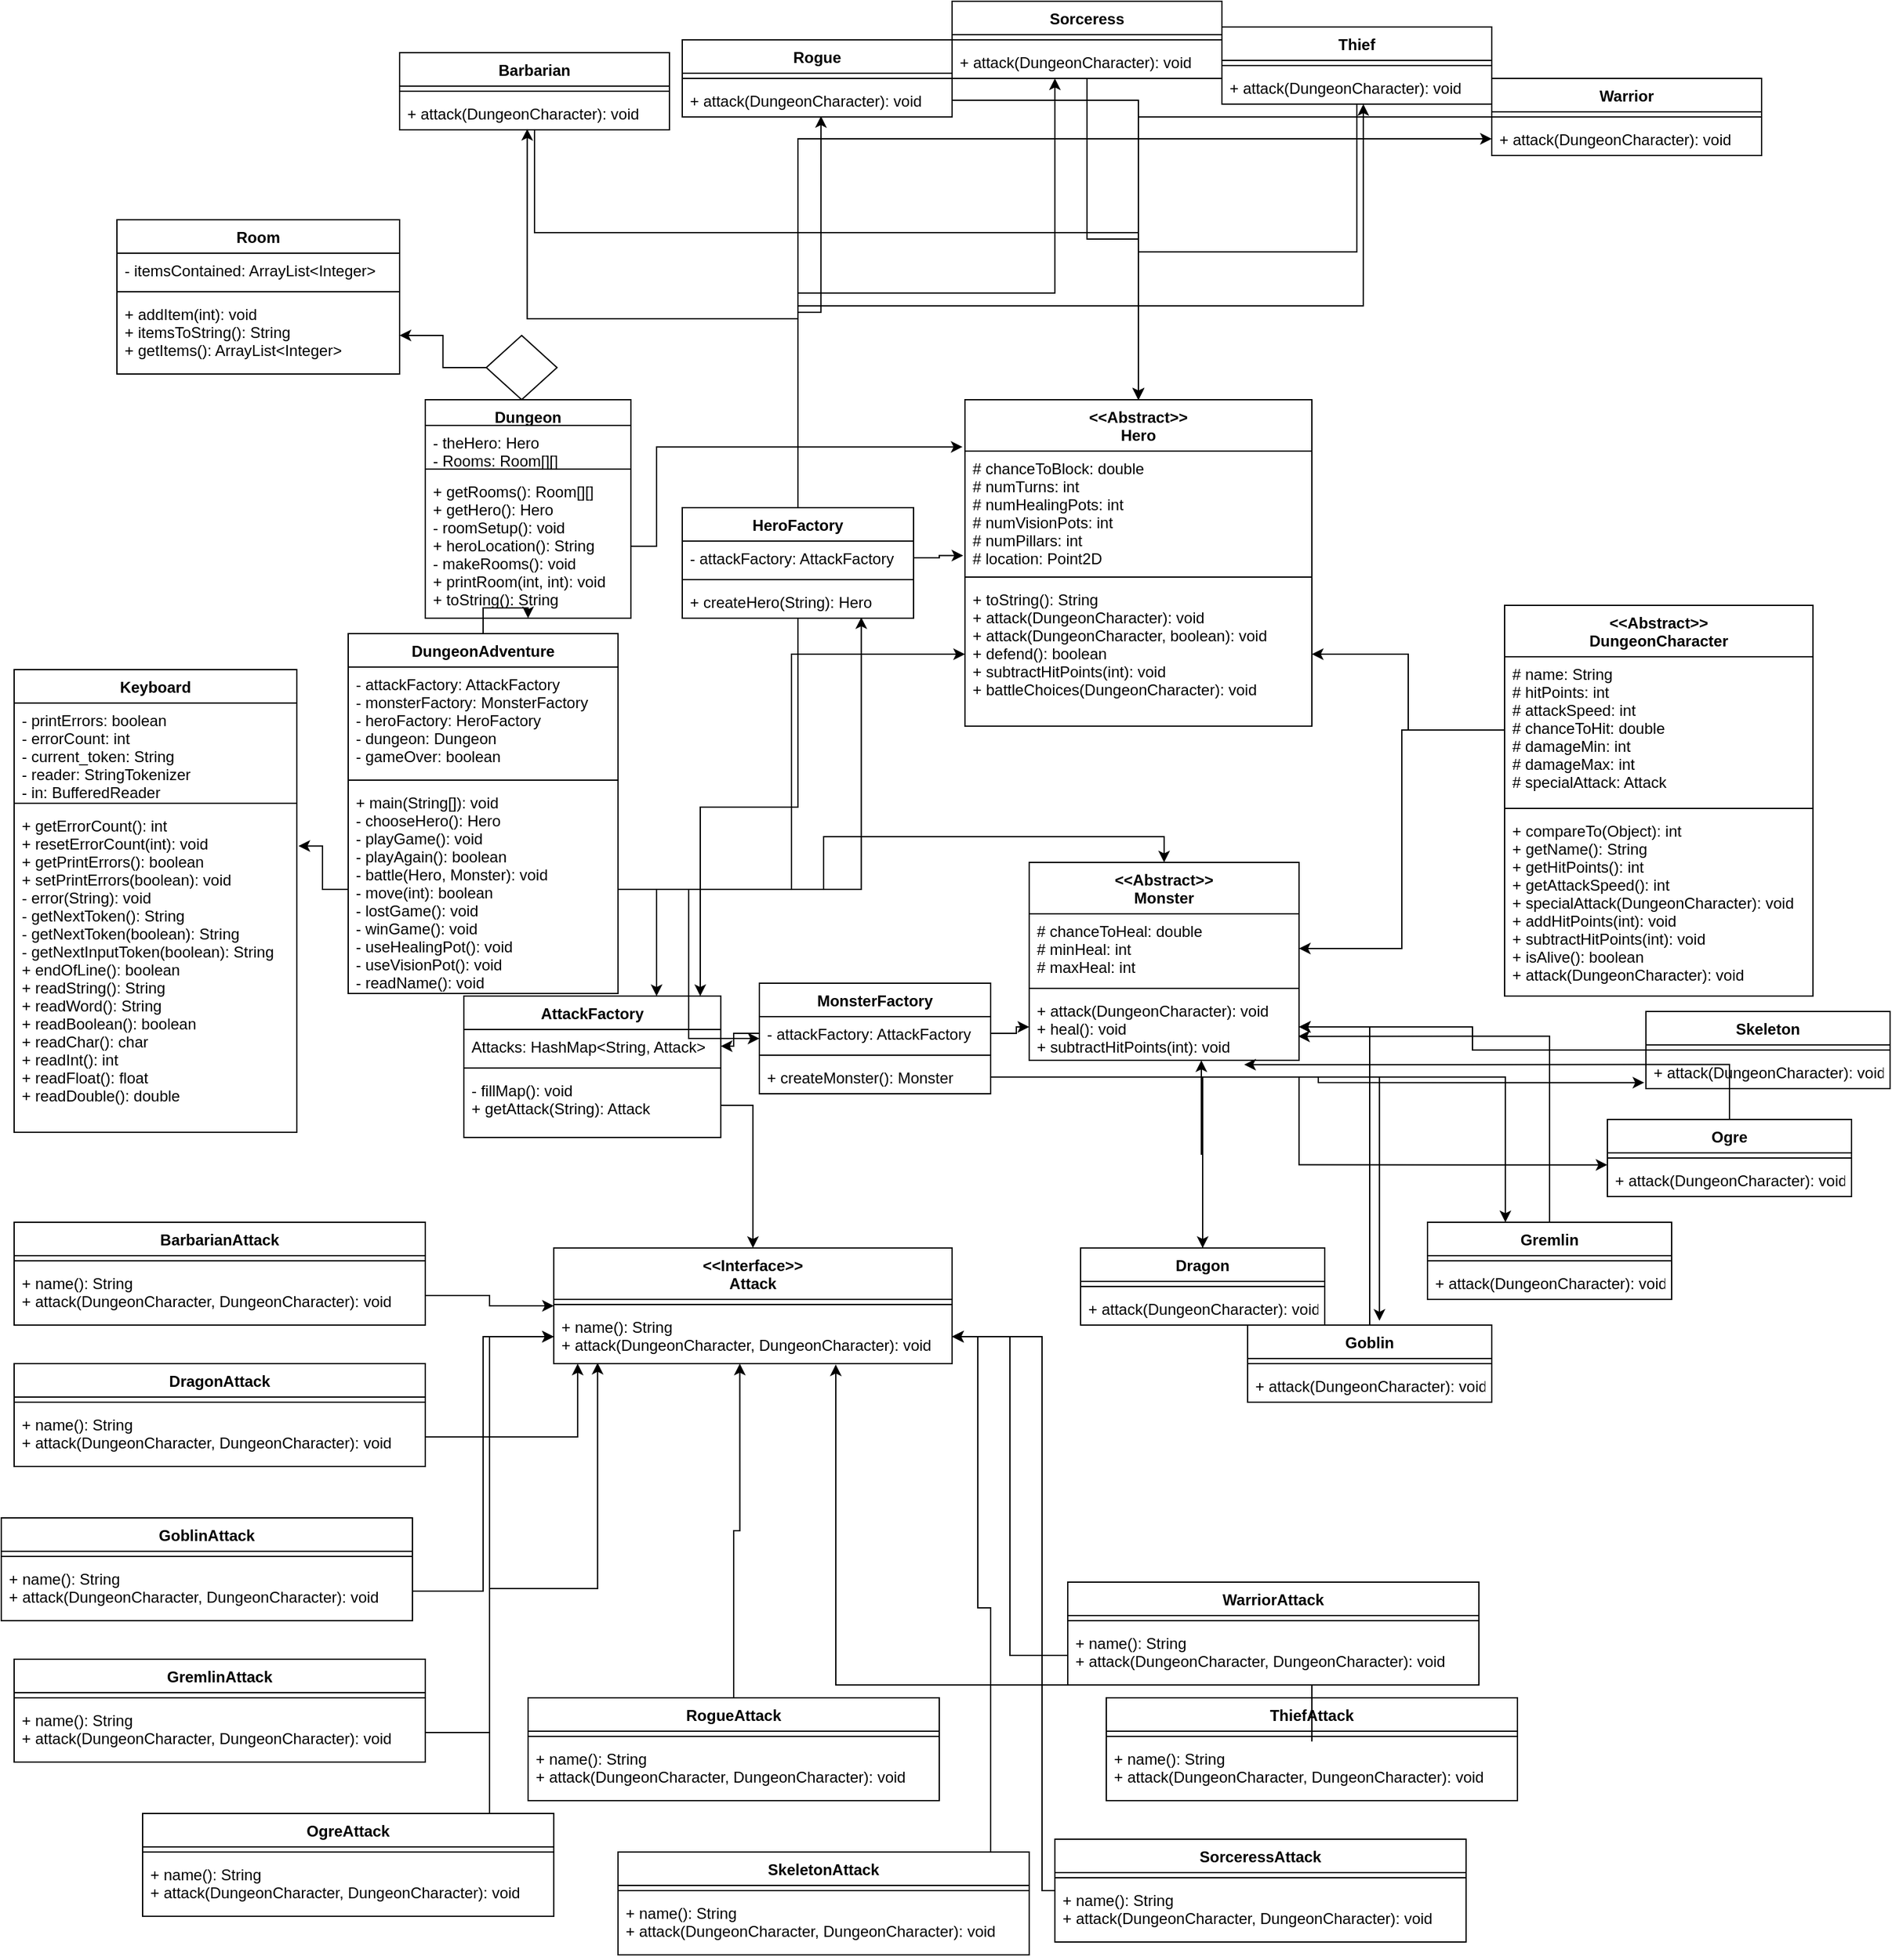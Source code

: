 <mxfile version="13.1.14" type="device"><diagram id="2aHTmnYpeJgd2mda5G7w" name="Page-1"><mxGraphModel dx="2064" dy="1075" grid="1" gridSize="10" guides="1" tooltips="1" connect="1" arrows="1" fold="1" page="1" pageScale="1" pageWidth="850" pageHeight="1100" math="0" shadow="0"><root><mxCell id="0"/><mxCell id="1" parent="0"/><mxCell id="und9kq8grxfo8y_PmfJb-1" style="edgeStyle=orthogonalEdgeStyle;rounded=0;orthogonalLoop=1;jettySize=auto;html=1;entryX=0.5;entryY=1;entryDx=0;entryDy=0;" edge="1" parent="1" source="und9kq8grxfo8y_PmfJb-147" target="und9kq8grxfo8y_PmfJb-95"><mxGeometry relative="1" as="geometry"/></mxCell><mxCell id="und9kq8grxfo8y_PmfJb-2" value="&lt;&lt;Abstract&gt;&gt;&#10;Hero" style="swimlane;fontStyle=1;align=center;verticalAlign=top;childLayout=stackLayout;horizontal=1;startSize=40;horizontalStack=0;resizeParent=1;resizeParentMax=0;resizeLast=0;collapsible=1;marginBottom=0;" vertex="1" parent="1"><mxGeometry x="1260" y="790" width="270" height="254" as="geometry"/></mxCell><mxCell id="und9kq8grxfo8y_PmfJb-3" value="# chanceToBlock: double&#10;# numTurns: int&#10;# numHealingPots: int&#10;# numVisionPots: int&#10;# numPillars: int&#10;# location: Point2D" style="text;strokeColor=none;fillColor=none;align=left;verticalAlign=top;spacingLeft=4;spacingRight=4;overflow=hidden;rotatable=0;points=[[0,0.5],[1,0.5]];portConstraint=eastwest;" vertex="1" parent="und9kq8grxfo8y_PmfJb-2"><mxGeometry y="40" width="270" height="94" as="geometry"/></mxCell><mxCell id="und9kq8grxfo8y_PmfJb-4" value="" style="line;strokeWidth=1;fillColor=none;align=left;verticalAlign=middle;spacingTop=-1;spacingLeft=3;spacingRight=3;rotatable=0;labelPosition=right;points=[];portConstraint=eastwest;" vertex="1" parent="und9kq8grxfo8y_PmfJb-2"><mxGeometry y="134" width="270" height="8" as="geometry"/></mxCell><mxCell id="und9kq8grxfo8y_PmfJb-5" value="+ toString(): String&#10;+ attack(DungeonCharacter): void&#10;+ attack(DungeonCharacter, boolean): void&#10;+ defend(): boolean&#10;+ subtractHitPoints(int): void&#10;+ battleChoices(DungeonCharacter): void&#10;&#10;" style="text;strokeColor=none;fillColor=none;align=left;verticalAlign=top;spacingLeft=4;spacingRight=4;overflow=hidden;rotatable=0;points=[[0,0.5],[1,0.5]];portConstraint=eastwest;" vertex="1" parent="und9kq8grxfo8y_PmfJb-2"><mxGeometry y="142" width="270" height="112" as="geometry"/></mxCell><mxCell id="und9kq8grxfo8y_PmfJb-6" value="&lt;&lt;Abstract&gt;&gt;&#10;DungeonCharacter" style="swimlane;fontStyle=1;align=center;verticalAlign=top;childLayout=stackLayout;horizontal=1;startSize=40;horizontalStack=0;resizeParent=1;resizeParentMax=0;resizeLast=0;collapsible=1;marginBottom=0;" vertex="1" parent="1"><mxGeometry x="1680" y="950" width="240" height="304" as="geometry"/></mxCell><mxCell id="und9kq8grxfo8y_PmfJb-7" value="# name: String&#10;# hitPoints: int&#10;# attackSpeed: int&#10;# chanceToHit: double&#10;# damageMin: int&#10;# damageMax: int&#10;# specialAttack: Attack" style="text;strokeColor=none;fillColor=none;align=left;verticalAlign=top;spacingLeft=4;spacingRight=4;overflow=hidden;rotatable=0;points=[[0,0.5],[1,0.5]];portConstraint=eastwest;" vertex="1" parent="und9kq8grxfo8y_PmfJb-6"><mxGeometry y="40" width="240" height="114" as="geometry"/></mxCell><mxCell id="und9kq8grxfo8y_PmfJb-8" value="" style="line;strokeWidth=1;fillColor=none;align=left;verticalAlign=middle;spacingTop=-1;spacingLeft=3;spacingRight=3;rotatable=0;labelPosition=right;points=[];portConstraint=eastwest;" vertex="1" parent="und9kq8grxfo8y_PmfJb-6"><mxGeometry y="154" width="240" height="8" as="geometry"/></mxCell><mxCell id="und9kq8grxfo8y_PmfJb-9" value="+ compareTo(Object): int&#10;+ getName(): String&#10;+ getHitPoints(): int&#10;+ getAttackSpeed(): int&#10;+ specialAttack(DungeonCharacter): void&#10;+ addHitPoints(int): void&#10;+ subtractHitPoints(int): void&#10;+ isAlive(): boolean&#10;+ attack(DungeonCharacter): void" style="text;strokeColor=none;fillColor=none;align=left;verticalAlign=top;spacingLeft=4;spacingRight=4;overflow=hidden;rotatable=0;points=[[0,0.5],[1,0.5]];portConstraint=eastwest;" vertex="1" parent="und9kq8grxfo8y_PmfJb-6"><mxGeometry y="162" width="240" height="142" as="geometry"/></mxCell><mxCell id="und9kq8grxfo8y_PmfJb-10" value="Keyboard" style="swimlane;fontStyle=1;align=center;verticalAlign=top;childLayout=stackLayout;horizontal=1;startSize=26;horizontalStack=0;resizeParent=1;resizeParentMax=0;resizeLast=0;collapsible=1;marginBottom=0;" vertex="1" parent="1"><mxGeometry x="520" y="1000" width="220" height="360" as="geometry"/></mxCell><mxCell id="und9kq8grxfo8y_PmfJb-11" value="- printErrors: boolean&#10;- errorCount: int&#10;- current_token: String&#10;- reader: StringTokenizer&#10;- in: BufferedReader" style="text;strokeColor=none;fillColor=none;align=left;verticalAlign=top;spacingLeft=4;spacingRight=4;overflow=hidden;rotatable=0;points=[[0,0.5],[1,0.5]];portConstraint=eastwest;" vertex="1" parent="und9kq8grxfo8y_PmfJb-10"><mxGeometry y="26" width="220" height="74" as="geometry"/></mxCell><mxCell id="und9kq8grxfo8y_PmfJb-12" value="" style="line;strokeWidth=1;fillColor=none;align=left;verticalAlign=middle;spacingTop=-1;spacingLeft=3;spacingRight=3;rotatable=0;labelPosition=right;points=[];portConstraint=eastwest;" vertex="1" parent="und9kq8grxfo8y_PmfJb-10"><mxGeometry y="100" width="220" height="8" as="geometry"/></mxCell><mxCell id="und9kq8grxfo8y_PmfJb-13" value="+ getErrorCount(): int&#10;+ resetErrorCount(int): void&#10;+ getPrintErrors(): boolean&#10;+ setPrintErrors(boolean): void&#10;- error(String): void&#10;- getNextToken(): String&#10;- getNextToken(boolean): String&#10;- getNextInputToken(boolean): String&#10;+ endOfLine(): boolean&#10;+ readString(): String&#10;+ readWord(): String&#10;+ readBoolean(): boolean&#10;+ readChar(): char&#10;+ readInt(): int&#10;+ readFloat(): float&#10;+ readDouble(): double" style="text;strokeColor=none;fillColor=none;align=left;verticalAlign=top;spacingLeft=4;spacingRight=4;overflow=hidden;rotatable=0;points=[[0,0.5],[1,0.5]];portConstraint=eastwest;" vertex="1" parent="und9kq8grxfo8y_PmfJb-10"><mxGeometry y="108" width="220" height="252" as="geometry"/></mxCell><mxCell id="und9kq8grxfo8y_PmfJb-14" style="edgeStyle=orthogonalEdgeStyle;rounded=0;orthogonalLoop=1;jettySize=auto;html=1;entryX=1.006;entryY=0.116;entryDx=0;entryDy=0;entryPerimeter=0;" edge="1" parent="1" source="und9kq8grxfo8y_PmfJb-150" target="und9kq8grxfo8y_PmfJb-13"><mxGeometry relative="1" as="geometry"/></mxCell><mxCell id="und9kq8grxfo8y_PmfJb-15" value="AttackFactory" style="swimlane;fontStyle=1;align=center;verticalAlign=top;childLayout=stackLayout;horizontal=1;startSize=26;horizontalStack=0;resizeParent=1;resizeParentMax=0;resizeLast=0;collapsible=1;marginBottom=0;" vertex="1" parent="1"><mxGeometry x="870" y="1254" width="200" height="110" as="geometry"/></mxCell><mxCell id="und9kq8grxfo8y_PmfJb-16" value="Attacks: HashMap&lt;String, Attack&gt;" style="text;strokeColor=none;fillColor=none;align=left;verticalAlign=top;spacingLeft=4;spacingRight=4;overflow=hidden;rotatable=0;points=[[0,0.5],[1,0.5]];portConstraint=eastwest;" vertex="1" parent="und9kq8grxfo8y_PmfJb-15"><mxGeometry y="26" width="200" height="26" as="geometry"/></mxCell><mxCell id="und9kq8grxfo8y_PmfJb-17" value="" style="line;strokeWidth=1;fillColor=none;align=left;verticalAlign=middle;spacingTop=-1;spacingLeft=3;spacingRight=3;rotatable=0;labelPosition=right;points=[];portConstraint=eastwest;" vertex="1" parent="und9kq8grxfo8y_PmfJb-15"><mxGeometry y="52" width="200" height="8" as="geometry"/></mxCell><mxCell id="und9kq8grxfo8y_PmfJb-18" value="- fillMap(): void&#10;+ getAttack(String): Attack" style="text;strokeColor=none;fillColor=none;align=left;verticalAlign=top;spacingLeft=4;spacingRight=4;overflow=hidden;rotatable=0;points=[[0,0.5],[1,0.5]];portConstraint=eastwest;" vertex="1" parent="und9kq8grxfo8y_PmfJb-15"><mxGeometry y="60" width="200" height="50" as="geometry"/></mxCell><mxCell id="und9kq8grxfo8y_PmfJb-19" value="&lt;&lt;Interface&gt;&gt;&#10;Attack" style="swimlane;fontStyle=1;align=center;verticalAlign=top;childLayout=stackLayout;horizontal=1;startSize=40;horizontalStack=0;resizeParent=1;resizeParentMax=0;resizeLast=0;collapsible=1;marginBottom=0;" vertex="1" parent="1"><mxGeometry x="940" y="1450" width="310" height="90" as="geometry"/></mxCell><mxCell id="und9kq8grxfo8y_PmfJb-20" value="" style="line;strokeWidth=1;fillColor=none;align=left;verticalAlign=middle;spacingTop=-1;spacingLeft=3;spacingRight=3;rotatable=0;labelPosition=right;points=[];portConstraint=eastwest;" vertex="1" parent="und9kq8grxfo8y_PmfJb-19"><mxGeometry y="40" width="310" height="8" as="geometry"/></mxCell><mxCell id="und9kq8grxfo8y_PmfJb-21" value="+ name(): String&#10;+ attack(DungeonCharacter, DungeonCharacter): void" style="text;strokeColor=none;fillColor=none;align=left;verticalAlign=top;spacingLeft=4;spacingRight=4;overflow=hidden;rotatable=0;points=[[0,0.5],[1,0.5]];portConstraint=eastwest;" vertex="1" parent="und9kq8grxfo8y_PmfJb-19"><mxGeometry y="48" width="310" height="42" as="geometry"/></mxCell><mxCell id="und9kq8grxfo8y_PmfJb-22" value="MonsterFactory" style="swimlane;fontStyle=1;align=center;verticalAlign=top;childLayout=stackLayout;horizontal=1;startSize=26;horizontalStack=0;resizeParent=1;resizeParentMax=0;resizeLast=0;collapsible=1;marginBottom=0;" vertex="1" parent="1"><mxGeometry x="1100" y="1244" width="180" height="86" as="geometry"/></mxCell><mxCell id="und9kq8grxfo8y_PmfJb-23" value="- attackFactory: AttackFactory" style="text;strokeColor=none;fillColor=none;align=left;verticalAlign=top;spacingLeft=4;spacingRight=4;overflow=hidden;rotatable=0;points=[[0,0.5],[1,0.5]];portConstraint=eastwest;" vertex="1" parent="und9kq8grxfo8y_PmfJb-22"><mxGeometry y="26" width="180" height="26" as="geometry"/></mxCell><mxCell id="und9kq8grxfo8y_PmfJb-24" value="" style="line;strokeWidth=1;fillColor=none;align=left;verticalAlign=middle;spacingTop=-1;spacingLeft=3;spacingRight=3;rotatable=0;labelPosition=right;points=[];portConstraint=eastwest;" vertex="1" parent="und9kq8grxfo8y_PmfJb-22"><mxGeometry y="52" width="180" height="8" as="geometry"/></mxCell><mxCell id="und9kq8grxfo8y_PmfJb-25" value="+ createMonster(): Monster" style="text;strokeColor=none;fillColor=none;align=left;verticalAlign=top;spacingLeft=4;spacingRight=4;overflow=hidden;rotatable=0;points=[[0,0.5],[1,0.5]];portConstraint=eastwest;" vertex="1" parent="und9kq8grxfo8y_PmfJb-22"><mxGeometry y="60" width="180" height="26" as="geometry"/></mxCell><mxCell id="und9kq8grxfo8y_PmfJb-26" style="edgeStyle=orthogonalEdgeStyle;rounded=0;orthogonalLoop=1;jettySize=auto;html=1;entryX=0.92;entryY=0;entryDx=0;entryDy=0;entryPerimeter=0;" edge="1" parent="1" source="und9kq8grxfo8y_PmfJb-32" target="und9kq8grxfo8y_PmfJb-15"><mxGeometry relative="1" as="geometry"/></mxCell><mxCell id="und9kq8grxfo8y_PmfJb-27" style="edgeStyle=orthogonalEdgeStyle;rounded=0;orthogonalLoop=1;jettySize=auto;html=1;entryX=0.473;entryY=0.974;entryDx=0;entryDy=0;entryPerimeter=0;" edge="1" parent="1" source="und9kq8grxfo8y_PmfJb-32" target="und9kq8grxfo8y_PmfJb-54"><mxGeometry relative="1" as="geometry"/></mxCell><mxCell id="und9kq8grxfo8y_PmfJb-28" style="edgeStyle=orthogonalEdgeStyle;rounded=0;orthogonalLoop=1;jettySize=auto;html=1;entryX=0.514;entryY=0.974;entryDx=0;entryDy=0;entryPerimeter=0;" edge="1" parent="1" source="und9kq8grxfo8y_PmfJb-32" target="und9kq8grxfo8y_PmfJb-57"><mxGeometry relative="1" as="geometry"/></mxCell><mxCell id="und9kq8grxfo8y_PmfJb-29" style="edgeStyle=orthogonalEdgeStyle;rounded=0;orthogonalLoop=1;jettySize=auto;html=1;entryX=0.381;entryY=1;entryDx=0;entryDy=0;entryPerimeter=0;" edge="1" parent="1" source="und9kq8grxfo8y_PmfJb-32" target="und9kq8grxfo8y_PmfJb-61"><mxGeometry relative="1" as="geometry"/></mxCell><mxCell id="und9kq8grxfo8y_PmfJb-30" style="edgeStyle=orthogonalEdgeStyle;rounded=0;orthogonalLoop=1;jettySize=auto;html=1;entryX=0.524;entryY=1;entryDx=0;entryDy=0;entryPerimeter=0;" edge="1" parent="1" source="und9kq8grxfo8y_PmfJb-32" target="und9kq8grxfo8y_PmfJb-65"><mxGeometry relative="1" as="geometry"/></mxCell><mxCell id="und9kq8grxfo8y_PmfJb-31" style="edgeStyle=orthogonalEdgeStyle;rounded=0;orthogonalLoop=1;jettySize=auto;html=1;" edge="1" parent="1" source="und9kq8grxfo8y_PmfJb-32" target="und9kq8grxfo8y_PmfJb-69"><mxGeometry relative="1" as="geometry"/></mxCell><mxCell id="und9kq8grxfo8y_PmfJb-32" value="HeroFactory" style="swimlane;fontStyle=1;align=center;verticalAlign=top;childLayout=stackLayout;horizontal=1;startSize=26;horizontalStack=0;resizeParent=1;resizeParentMax=0;resizeLast=0;collapsible=1;marginBottom=0;" vertex="1" parent="1"><mxGeometry x="1040" y="874" width="180" height="86" as="geometry"/></mxCell><mxCell id="und9kq8grxfo8y_PmfJb-33" value="- attackFactory: AttackFactory" style="text;strokeColor=none;fillColor=none;align=left;verticalAlign=top;spacingLeft=4;spacingRight=4;overflow=hidden;rotatable=0;points=[[0,0.5],[1,0.5]];portConstraint=eastwest;" vertex="1" parent="und9kq8grxfo8y_PmfJb-32"><mxGeometry y="26" width="180" height="26" as="geometry"/></mxCell><mxCell id="und9kq8grxfo8y_PmfJb-34" value="" style="line;strokeWidth=1;fillColor=none;align=left;verticalAlign=middle;spacingTop=-1;spacingLeft=3;spacingRight=3;rotatable=0;labelPosition=right;points=[];portConstraint=eastwest;" vertex="1" parent="und9kq8grxfo8y_PmfJb-32"><mxGeometry y="52" width="180" height="8" as="geometry"/></mxCell><mxCell id="und9kq8grxfo8y_PmfJb-35" value="+ createHero(String): Hero" style="text;strokeColor=none;fillColor=none;align=left;verticalAlign=top;spacingLeft=4;spacingRight=4;overflow=hidden;rotatable=0;points=[[0,0.5],[1,0.5]];portConstraint=eastwest;" vertex="1" parent="und9kq8grxfo8y_PmfJb-32"><mxGeometry y="60" width="180" height="26" as="geometry"/></mxCell><mxCell id="und9kq8grxfo8y_PmfJb-36" value="&lt;&lt;Abstract&gt;&gt;&#10;Monster" style="swimlane;fontStyle=1;align=center;verticalAlign=top;childLayout=stackLayout;horizontal=1;startSize=40;horizontalStack=0;resizeParent=1;resizeParentMax=0;resizeLast=0;collapsible=1;marginBottom=0;" vertex="1" parent="1"><mxGeometry x="1310" y="1150" width="210" height="154" as="geometry"/></mxCell><mxCell id="und9kq8grxfo8y_PmfJb-37" value="# chanceToHeal: double&#10;# minHeal: int&#10;# maxHeal: int" style="text;strokeColor=none;fillColor=none;align=left;verticalAlign=top;spacingLeft=4;spacingRight=4;overflow=hidden;rotatable=0;points=[[0,0.5],[1,0.5]];portConstraint=eastwest;" vertex="1" parent="und9kq8grxfo8y_PmfJb-36"><mxGeometry y="40" width="210" height="54" as="geometry"/></mxCell><mxCell id="und9kq8grxfo8y_PmfJb-38" value="" style="line;strokeWidth=1;fillColor=none;align=left;verticalAlign=middle;spacingTop=-1;spacingLeft=3;spacingRight=3;rotatable=0;labelPosition=right;points=[];portConstraint=eastwest;" vertex="1" parent="und9kq8grxfo8y_PmfJb-36"><mxGeometry y="94" width="210" height="8" as="geometry"/></mxCell><mxCell id="und9kq8grxfo8y_PmfJb-39" value="+ attack(DungeonCharacter): void&#10;+ heal(): void&#10;+ subtractHitPoints(int): void" style="text;strokeColor=none;fillColor=none;align=left;verticalAlign=top;spacingLeft=4;spacingRight=4;overflow=hidden;rotatable=0;points=[[0,0.5],[1,0.5]];portConstraint=eastwest;" vertex="1" parent="und9kq8grxfo8y_PmfJb-36"><mxGeometry y="102" width="210" height="52" as="geometry"/></mxCell><mxCell id="und9kq8grxfo8y_PmfJb-40" style="edgeStyle=orthogonalEdgeStyle;rounded=0;orthogonalLoop=1;jettySize=auto;html=1;entryX=0.75;entryY=0;entryDx=0;entryDy=0;" edge="1" parent="1" source="und9kq8grxfo8y_PmfJb-150" target="und9kq8grxfo8y_PmfJb-15"><mxGeometry relative="1" as="geometry"/></mxCell><mxCell id="und9kq8grxfo8y_PmfJb-41" style="edgeStyle=orthogonalEdgeStyle;rounded=0;orthogonalLoop=1;jettySize=auto;html=1;" edge="1" parent="1" source="und9kq8grxfo8y_PmfJb-150" target="und9kq8grxfo8y_PmfJb-22"><mxGeometry relative="1" as="geometry"/></mxCell><mxCell id="und9kq8grxfo8y_PmfJb-42" style="edgeStyle=orthogonalEdgeStyle;rounded=0;orthogonalLoop=1;jettySize=auto;html=1;entryX=0.774;entryY=0.974;entryDx=0;entryDy=0;entryPerimeter=0;" edge="1" parent="1" source="und9kq8grxfo8y_PmfJb-150" target="und9kq8grxfo8y_PmfJb-35"><mxGeometry relative="1" as="geometry"/></mxCell><mxCell id="und9kq8grxfo8y_PmfJb-43" style="edgeStyle=orthogonalEdgeStyle;rounded=0;orthogonalLoop=1;jettySize=auto;html=1;" edge="1" parent="1" source="und9kq8grxfo8y_PmfJb-150" target="und9kq8grxfo8y_PmfJb-5"><mxGeometry relative="1" as="geometry"/></mxCell><mxCell id="und9kq8grxfo8y_PmfJb-44" style="edgeStyle=orthogonalEdgeStyle;rounded=0;orthogonalLoop=1;jettySize=auto;html=1;entryX=0.5;entryY=0;entryDx=0;entryDy=0;" edge="1" parent="1" source="und9kq8grxfo8y_PmfJb-150" target="und9kq8grxfo8y_PmfJb-36"><mxGeometry relative="1" as="geometry"/></mxCell><mxCell id="und9kq8grxfo8y_PmfJb-45" style="edgeStyle=orthogonalEdgeStyle;rounded=0;orthogonalLoop=1;jettySize=auto;html=1;" edge="1" parent="1" source="und9kq8grxfo8y_PmfJb-18" target="und9kq8grxfo8y_PmfJb-19"><mxGeometry relative="1" as="geometry"/></mxCell><mxCell id="und9kq8grxfo8y_PmfJb-46" style="edgeStyle=orthogonalEdgeStyle;rounded=0;orthogonalLoop=1;jettySize=auto;html=1;" edge="1" parent="1" source="und9kq8grxfo8y_PmfJb-7" target="und9kq8grxfo8y_PmfJb-37"><mxGeometry relative="1" as="geometry"/></mxCell><mxCell id="und9kq8grxfo8y_PmfJb-47" style="edgeStyle=orthogonalEdgeStyle;rounded=0;orthogonalLoop=1;jettySize=auto;html=1;" edge="1" parent="1" source="und9kq8grxfo8y_PmfJb-7" target="und9kq8grxfo8y_PmfJb-5"><mxGeometry relative="1" as="geometry"/></mxCell><mxCell id="und9kq8grxfo8y_PmfJb-48" style="edgeStyle=orthogonalEdgeStyle;rounded=0;orthogonalLoop=1;jettySize=auto;html=1;entryX=-0.005;entryY=0.865;entryDx=0;entryDy=0;entryPerimeter=0;" edge="1" parent="1" source="und9kq8grxfo8y_PmfJb-33" target="und9kq8grxfo8y_PmfJb-3"><mxGeometry relative="1" as="geometry"/></mxCell><mxCell id="und9kq8grxfo8y_PmfJb-49" style="edgeStyle=orthogonalEdgeStyle;rounded=0;orthogonalLoop=1;jettySize=auto;html=1;entryX=0;entryY=0.5;entryDx=0;entryDy=0;" edge="1" parent="1" source="und9kq8grxfo8y_PmfJb-23" target="und9kq8grxfo8y_PmfJb-39"><mxGeometry relative="1" as="geometry"/></mxCell><mxCell id="und9kq8grxfo8y_PmfJb-50" style="edgeStyle=orthogonalEdgeStyle;rounded=0;orthogonalLoop=1;jettySize=auto;html=1;" edge="1" parent="1" source="und9kq8grxfo8y_PmfJb-23" target="und9kq8grxfo8y_PmfJb-16"><mxGeometry relative="1" as="geometry"/></mxCell><mxCell id="und9kq8grxfo8y_PmfJb-51" style="edgeStyle=orthogonalEdgeStyle;rounded=0;orthogonalLoop=1;jettySize=auto;html=1;entryX=0.5;entryY=0;entryDx=0;entryDy=0;" edge="1" parent="1" source="und9kq8grxfo8y_PmfJb-52" target="und9kq8grxfo8y_PmfJb-2"><mxGeometry relative="1" as="geometry"><Array as="points"><mxPoint x="925" y="660"/><mxPoint x="1395" y="660"/></Array></mxGeometry></mxCell><mxCell id="und9kq8grxfo8y_PmfJb-52" value="Barbarian" style="swimlane;fontStyle=1;align=center;verticalAlign=top;childLayout=stackLayout;horizontal=1;startSize=26;horizontalStack=0;resizeParent=1;resizeParentMax=0;resizeLast=0;collapsible=1;marginBottom=0;" vertex="1" parent="1"><mxGeometry x="820" y="520" width="210" height="60" as="geometry"/></mxCell><mxCell id="und9kq8grxfo8y_PmfJb-53" value="" style="line;strokeWidth=1;fillColor=none;align=left;verticalAlign=middle;spacingTop=-1;spacingLeft=3;spacingRight=3;rotatable=0;labelPosition=right;points=[];portConstraint=eastwest;" vertex="1" parent="und9kq8grxfo8y_PmfJb-52"><mxGeometry y="26" width="210" height="8" as="geometry"/></mxCell><mxCell id="und9kq8grxfo8y_PmfJb-54" value="+ attack(DungeonCharacter): void" style="text;strokeColor=none;fillColor=none;align=left;verticalAlign=top;spacingLeft=4;spacingRight=4;overflow=hidden;rotatable=0;points=[[0,0.5],[1,0.5]];portConstraint=eastwest;" vertex="1" parent="und9kq8grxfo8y_PmfJb-52"><mxGeometry y="34" width="210" height="26" as="geometry"/></mxCell><mxCell id="und9kq8grxfo8y_PmfJb-55" value="Rogue" style="swimlane;fontStyle=1;align=center;verticalAlign=top;childLayout=stackLayout;horizontal=1;startSize=26;horizontalStack=0;resizeParent=1;resizeParentMax=0;resizeLast=0;collapsible=1;marginBottom=0;" vertex="1" parent="1"><mxGeometry x="1040" y="510" width="210" height="60" as="geometry"/></mxCell><mxCell id="und9kq8grxfo8y_PmfJb-56" value="" style="line;strokeWidth=1;fillColor=none;align=left;verticalAlign=middle;spacingTop=-1;spacingLeft=3;spacingRight=3;rotatable=0;labelPosition=right;points=[];portConstraint=eastwest;" vertex="1" parent="und9kq8grxfo8y_PmfJb-55"><mxGeometry y="26" width="210" height="8" as="geometry"/></mxCell><mxCell id="und9kq8grxfo8y_PmfJb-57" value="+ attack(DungeonCharacter): void" style="text;strokeColor=none;fillColor=none;align=left;verticalAlign=top;spacingLeft=4;spacingRight=4;overflow=hidden;rotatable=0;points=[[0,0.5],[1,0.5]];portConstraint=eastwest;" vertex="1" parent="und9kq8grxfo8y_PmfJb-55"><mxGeometry y="34" width="210" height="26" as="geometry"/></mxCell><mxCell id="und9kq8grxfo8y_PmfJb-58" style="edgeStyle=orthogonalEdgeStyle;rounded=0;orthogonalLoop=1;jettySize=auto;html=1;" edge="1" parent="1" source="und9kq8grxfo8y_PmfJb-59" target="und9kq8grxfo8y_PmfJb-2"><mxGeometry relative="1" as="geometry"/></mxCell><mxCell id="und9kq8grxfo8y_PmfJb-59" value="Sorceress" style="swimlane;fontStyle=1;align=center;verticalAlign=top;childLayout=stackLayout;horizontal=1;startSize=26;horizontalStack=0;resizeParent=1;resizeParentMax=0;resizeLast=0;collapsible=1;marginBottom=0;" vertex="1" parent="1"><mxGeometry x="1250" y="480" width="210" height="60" as="geometry"/></mxCell><mxCell id="und9kq8grxfo8y_PmfJb-60" value="" style="line;strokeWidth=1;fillColor=none;align=left;verticalAlign=middle;spacingTop=-1;spacingLeft=3;spacingRight=3;rotatable=0;labelPosition=right;points=[];portConstraint=eastwest;" vertex="1" parent="und9kq8grxfo8y_PmfJb-59"><mxGeometry y="26" width="210" height="8" as="geometry"/></mxCell><mxCell id="und9kq8grxfo8y_PmfJb-61" value="+ attack(DungeonCharacter): void" style="text;strokeColor=none;fillColor=none;align=left;verticalAlign=top;spacingLeft=4;spacingRight=4;overflow=hidden;rotatable=0;points=[[0,0.5],[1,0.5]];portConstraint=eastwest;" vertex="1" parent="und9kq8grxfo8y_PmfJb-59"><mxGeometry y="34" width="210" height="26" as="geometry"/></mxCell><mxCell id="und9kq8grxfo8y_PmfJb-62" style="edgeStyle=orthogonalEdgeStyle;rounded=0;orthogonalLoop=1;jettySize=auto;html=1;" edge="1" parent="1" source="und9kq8grxfo8y_PmfJb-63" target="und9kq8grxfo8y_PmfJb-2"><mxGeometry relative="1" as="geometry"/></mxCell><mxCell id="und9kq8grxfo8y_PmfJb-63" value="Thief" style="swimlane;fontStyle=1;align=center;verticalAlign=top;childLayout=stackLayout;horizontal=1;startSize=26;horizontalStack=0;resizeParent=1;resizeParentMax=0;resizeLast=0;collapsible=1;marginBottom=0;" vertex="1" parent="1"><mxGeometry x="1460" y="500" width="210" height="60" as="geometry"/></mxCell><mxCell id="und9kq8grxfo8y_PmfJb-64" value="" style="line;strokeWidth=1;fillColor=none;align=left;verticalAlign=middle;spacingTop=-1;spacingLeft=3;spacingRight=3;rotatable=0;labelPosition=right;points=[];portConstraint=eastwest;" vertex="1" parent="und9kq8grxfo8y_PmfJb-63"><mxGeometry y="26" width="210" height="8" as="geometry"/></mxCell><mxCell id="und9kq8grxfo8y_PmfJb-65" value="+ attack(DungeonCharacter): void" style="text;strokeColor=none;fillColor=none;align=left;verticalAlign=top;spacingLeft=4;spacingRight=4;overflow=hidden;rotatable=0;points=[[0,0.5],[1,0.5]];portConstraint=eastwest;" vertex="1" parent="und9kq8grxfo8y_PmfJb-63"><mxGeometry y="34" width="210" height="26" as="geometry"/></mxCell><mxCell id="und9kq8grxfo8y_PmfJb-66" style="edgeStyle=orthogonalEdgeStyle;rounded=0;orthogonalLoop=1;jettySize=auto;html=1;entryX=0.5;entryY=0;entryDx=0;entryDy=0;" edge="1" parent="1" source="und9kq8grxfo8y_PmfJb-67" target="und9kq8grxfo8y_PmfJb-2"><mxGeometry relative="1" as="geometry"/></mxCell><mxCell id="und9kq8grxfo8y_PmfJb-67" value="Warrior" style="swimlane;fontStyle=1;align=center;verticalAlign=top;childLayout=stackLayout;horizontal=1;startSize=26;horizontalStack=0;resizeParent=1;resizeParentMax=0;resizeLast=0;collapsible=1;marginBottom=0;" vertex="1" parent="1"><mxGeometry x="1670" y="540" width="210" height="60" as="geometry"/></mxCell><mxCell id="und9kq8grxfo8y_PmfJb-68" value="" style="line;strokeWidth=1;fillColor=none;align=left;verticalAlign=middle;spacingTop=-1;spacingLeft=3;spacingRight=3;rotatable=0;labelPosition=right;points=[];portConstraint=eastwest;" vertex="1" parent="und9kq8grxfo8y_PmfJb-67"><mxGeometry y="26" width="210" height="8" as="geometry"/></mxCell><mxCell id="und9kq8grxfo8y_PmfJb-69" value="+ attack(DungeonCharacter): void" style="text;strokeColor=none;fillColor=none;align=left;verticalAlign=top;spacingLeft=4;spacingRight=4;overflow=hidden;rotatable=0;points=[[0,0.5],[1,0.5]];portConstraint=eastwest;" vertex="1" parent="und9kq8grxfo8y_PmfJb-67"><mxGeometry y="34" width="210" height="26" as="geometry"/></mxCell><mxCell id="und9kq8grxfo8y_PmfJb-70" value="BarbarianAttack" style="swimlane;fontStyle=1;align=center;verticalAlign=top;childLayout=stackLayout;horizontal=1;startSize=26;horizontalStack=0;resizeParent=1;resizeParentMax=0;resizeLast=0;collapsible=1;marginBottom=0;" vertex="1" parent="1"><mxGeometry x="520" y="1430" width="320" height="80" as="geometry"/></mxCell><mxCell id="und9kq8grxfo8y_PmfJb-71" value="" style="line;strokeWidth=1;fillColor=none;align=left;verticalAlign=middle;spacingTop=-1;spacingLeft=3;spacingRight=3;rotatable=0;labelPosition=right;points=[];portConstraint=eastwest;" vertex="1" parent="und9kq8grxfo8y_PmfJb-70"><mxGeometry y="26" width="320" height="8" as="geometry"/></mxCell><mxCell id="und9kq8grxfo8y_PmfJb-72" value="+ name(): String&#10;+ attack(DungeonCharacter, DungeonCharacter): void" style="text;strokeColor=none;fillColor=none;align=left;verticalAlign=top;spacingLeft=4;spacingRight=4;overflow=hidden;rotatable=0;points=[[0,0.5],[1,0.5]];portConstraint=eastwest;" vertex="1" parent="und9kq8grxfo8y_PmfJb-70"><mxGeometry y="34" width="320" height="46" as="geometry"/></mxCell><mxCell id="und9kq8grxfo8y_PmfJb-73" value="DragonAttack" style="swimlane;fontStyle=1;align=center;verticalAlign=top;childLayout=stackLayout;horizontal=1;startSize=26;horizontalStack=0;resizeParent=1;resizeParentMax=0;resizeLast=0;collapsible=1;marginBottom=0;" vertex="1" parent="1"><mxGeometry x="520" y="1540" width="320" height="80" as="geometry"/></mxCell><mxCell id="und9kq8grxfo8y_PmfJb-74" value="" style="line;strokeWidth=1;fillColor=none;align=left;verticalAlign=middle;spacingTop=-1;spacingLeft=3;spacingRight=3;rotatable=0;labelPosition=right;points=[];portConstraint=eastwest;" vertex="1" parent="und9kq8grxfo8y_PmfJb-73"><mxGeometry y="26" width="320" height="8" as="geometry"/></mxCell><mxCell id="und9kq8grxfo8y_PmfJb-75" value="+ name(): String&#10;+ attack(DungeonCharacter, DungeonCharacter): void" style="text;strokeColor=none;fillColor=none;align=left;verticalAlign=top;spacingLeft=4;spacingRight=4;overflow=hidden;rotatable=0;points=[[0,0.5],[1,0.5]];portConstraint=eastwest;" vertex="1" parent="und9kq8grxfo8y_PmfJb-73"><mxGeometry y="34" width="320" height="46" as="geometry"/></mxCell><mxCell id="und9kq8grxfo8y_PmfJb-76" value="GoblinAttack" style="swimlane;fontStyle=1;align=center;verticalAlign=top;childLayout=stackLayout;horizontal=1;startSize=26;horizontalStack=0;resizeParent=1;resizeParentMax=0;resizeLast=0;collapsible=1;marginBottom=0;" vertex="1" parent="1"><mxGeometry x="510" y="1660" width="320" height="80" as="geometry"/></mxCell><mxCell id="und9kq8grxfo8y_PmfJb-77" value="" style="line;strokeWidth=1;fillColor=none;align=left;verticalAlign=middle;spacingTop=-1;spacingLeft=3;spacingRight=3;rotatable=0;labelPosition=right;points=[];portConstraint=eastwest;" vertex="1" parent="und9kq8grxfo8y_PmfJb-76"><mxGeometry y="26" width="320" height="8" as="geometry"/></mxCell><mxCell id="und9kq8grxfo8y_PmfJb-78" value="+ name(): String&#10;+ attack(DungeonCharacter, DungeonCharacter): void" style="text;strokeColor=none;fillColor=none;align=left;verticalAlign=top;spacingLeft=4;spacingRight=4;overflow=hidden;rotatable=0;points=[[0,0.5],[1,0.5]];portConstraint=eastwest;" vertex="1" parent="und9kq8grxfo8y_PmfJb-76"><mxGeometry y="34" width="320" height="46" as="geometry"/></mxCell><mxCell id="und9kq8grxfo8y_PmfJb-79" value="Room" style="swimlane;fontStyle=1;align=center;verticalAlign=top;childLayout=stackLayout;horizontal=1;startSize=26;horizontalStack=0;resizeParent=1;resizeParentMax=0;resizeLast=0;collapsible=1;marginBottom=0;" vertex="1" parent="1"><mxGeometry x="600" y="650" width="220" height="120" as="geometry"/></mxCell><mxCell id="und9kq8grxfo8y_PmfJb-80" value="- itemsContained: ArrayList&lt;Integer&gt;" style="text;strokeColor=none;fillColor=none;align=left;verticalAlign=top;spacingLeft=4;spacingRight=4;overflow=hidden;rotatable=0;points=[[0,0.5],[1,0.5]];portConstraint=eastwest;" vertex="1" parent="und9kq8grxfo8y_PmfJb-79"><mxGeometry y="26" width="220" height="26" as="geometry"/></mxCell><mxCell id="und9kq8grxfo8y_PmfJb-81" value="" style="line;strokeWidth=1;fillColor=none;align=left;verticalAlign=middle;spacingTop=-1;spacingLeft=3;spacingRight=3;rotatable=0;labelPosition=right;points=[];portConstraint=eastwest;" vertex="1" parent="und9kq8grxfo8y_PmfJb-79"><mxGeometry y="52" width="220" height="8" as="geometry"/></mxCell><mxCell id="und9kq8grxfo8y_PmfJb-82" value="+ addItem(int): void&#10;+ itemsToString(): String&#10;+ getItems(): ArrayList&lt;Integer&gt;" style="text;strokeColor=none;fillColor=none;align=left;verticalAlign=top;spacingLeft=4;spacingRight=4;overflow=hidden;rotatable=0;points=[[0,0.5],[1,0.5]];portConstraint=eastwest;" vertex="1" parent="und9kq8grxfo8y_PmfJb-79"><mxGeometry y="60" width="220" height="60" as="geometry"/></mxCell><mxCell id="und9kq8grxfo8y_PmfJb-83" value="GremlinAttack" style="swimlane;fontStyle=1;align=center;verticalAlign=top;childLayout=stackLayout;horizontal=1;startSize=26;horizontalStack=0;resizeParent=1;resizeParentMax=0;resizeLast=0;collapsible=1;marginBottom=0;" vertex="1" parent="1"><mxGeometry x="520" y="1770" width="320" height="80" as="geometry"/></mxCell><mxCell id="und9kq8grxfo8y_PmfJb-84" value="" style="line;strokeWidth=1;fillColor=none;align=left;verticalAlign=middle;spacingTop=-1;spacingLeft=3;spacingRight=3;rotatable=0;labelPosition=right;points=[];portConstraint=eastwest;" vertex="1" parent="und9kq8grxfo8y_PmfJb-83"><mxGeometry y="26" width="320" height="8" as="geometry"/></mxCell><mxCell id="und9kq8grxfo8y_PmfJb-85" value="+ name(): String&#10;+ attack(DungeonCharacter, DungeonCharacter): void" style="text;strokeColor=none;fillColor=none;align=left;verticalAlign=top;spacingLeft=4;spacingRight=4;overflow=hidden;rotatable=0;points=[[0,0.5],[1,0.5]];portConstraint=eastwest;" vertex="1" parent="und9kq8grxfo8y_PmfJb-83"><mxGeometry y="34" width="320" height="46" as="geometry"/></mxCell><mxCell id="und9kq8grxfo8y_PmfJb-86" style="edgeStyle=orthogonalEdgeStyle;rounded=0;orthogonalLoop=1;jettySize=auto;html=1;entryX=0.467;entryY=1;entryDx=0;entryDy=0;entryPerimeter=0;" edge="1" parent="1" source="und9kq8grxfo8y_PmfJb-87" target="und9kq8grxfo8y_PmfJb-21"><mxGeometry relative="1" as="geometry"/></mxCell><mxCell id="und9kq8grxfo8y_PmfJb-87" value="RogueAttack" style="swimlane;fontStyle=1;align=center;verticalAlign=top;childLayout=stackLayout;horizontal=1;startSize=26;horizontalStack=0;resizeParent=1;resizeParentMax=0;resizeLast=0;collapsible=1;marginBottom=0;" vertex="1" parent="1"><mxGeometry x="920" y="1800" width="320" height="80" as="geometry"/></mxCell><mxCell id="und9kq8grxfo8y_PmfJb-88" value="" style="line;strokeWidth=1;fillColor=none;align=left;verticalAlign=middle;spacingTop=-1;spacingLeft=3;spacingRight=3;rotatable=0;labelPosition=right;points=[];portConstraint=eastwest;" vertex="1" parent="und9kq8grxfo8y_PmfJb-87"><mxGeometry y="26" width="320" height="8" as="geometry"/></mxCell><mxCell id="und9kq8grxfo8y_PmfJb-89" value="+ name(): String&#10;+ attack(DungeonCharacter, DungeonCharacter): void" style="text;strokeColor=none;fillColor=none;align=left;verticalAlign=top;spacingLeft=4;spacingRight=4;overflow=hidden;rotatable=0;points=[[0,0.5],[1,0.5]];portConstraint=eastwest;" vertex="1" parent="und9kq8grxfo8y_PmfJb-87"><mxGeometry y="34" width="320" height="46" as="geometry"/></mxCell><mxCell id="und9kq8grxfo8y_PmfJb-90" value="ThiefAttack" style="swimlane;fontStyle=1;align=center;verticalAlign=top;childLayout=stackLayout;horizontal=1;startSize=26;horizontalStack=0;resizeParent=1;resizeParentMax=0;resizeLast=0;collapsible=1;marginBottom=0;" vertex="1" parent="1"><mxGeometry x="1370" y="1800" width="320" height="80" as="geometry"/></mxCell><mxCell id="und9kq8grxfo8y_PmfJb-91" value="" style="line;strokeWidth=1;fillColor=none;align=left;verticalAlign=middle;spacingTop=-1;spacingLeft=3;spacingRight=3;rotatable=0;labelPosition=right;points=[];portConstraint=eastwest;" vertex="1" parent="und9kq8grxfo8y_PmfJb-90"><mxGeometry y="26" width="320" height="8" as="geometry"/></mxCell><mxCell id="und9kq8grxfo8y_PmfJb-92" value="+ name(): String&#10;+ attack(DungeonCharacter, DungeonCharacter): void" style="text;strokeColor=none;fillColor=none;align=left;verticalAlign=top;spacingLeft=4;spacingRight=4;overflow=hidden;rotatable=0;points=[[0,0.5],[1,0.5]];portConstraint=eastwest;" vertex="1" parent="und9kq8grxfo8y_PmfJb-90"><mxGeometry y="34" width="320" height="46" as="geometry"/></mxCell><mxCell id="und9kq8grxfo8y_PmfJb-93" style="edgeStyle=orthogonalEdgeStyle;rounded=0;orthogonalLoop=1;jettySize=auto;html=1;" edge="1" parent="1" source="und9kq8grxfo8y_PmfJb-99" target="und9kq8grxfo8y_PmfJb-21"><mxGeometry relative="1" as="geometry"><Array as="points"><mxPoint x="1320" y="1950"/><mxPoint x="1320" y="1519"/></Array></mxGeometry></mxCell><mxCell id="und9kq8grxfo8y_PmfJb-94" style="edgeStyle=orthogonalEdgeStyle;rounded=0;orthogonalLoop=1;jettySize=auto;html=1;" edge="1" parent="1" source="und9kq8grxfo8y_PmfJb-145" target="und9kq8grxfo8y_PmfJb-82"><mxGeometry relative="1" as="geometry"/></mxCell><mxCell id="und9kq8grxfo8y_PmfJb-95" value="Dungeon" style="swimlane;fontStyle=1;align=center;verticalAlign=top;childLayout=stackLayout;horizontal=1;startSize=20;horizontalStack=0;resizeParent=1;resizeParentMax=0;resizeLast=0;collapsible=1;marginBottom=0;" vertex="1" parent="1"><mxGeometry x="840" y="790" width="160" height="170" as="geometry"/></mxCell><mxCell id="und9kq8grxfo8y_PmfJb-96" value="- theHero: Hero&#10;- Rooms: Room[][]" style="text;strokeColor=none;fillColor=none;align=left;verticalAlign=top;spacingLeft=4;spacingRight=4;overflow=hidden;rotatable=0;points=[[0,0.5],[1,0.5]];portConstraint=eastwest;" vertex="1" parent="und9kq8grxfo8y_PmfJb-95"><mxGeometry y="20" width="160" height="30" as="geometry"/></mxCell><mxCell id="und9kq8grxfo8y_PmfJb-97" value="" style="line;strokeWidth=1;fillColor=none;align=left;verticalAlign=middle;spacingTop=-1;spacingLeft=3;spacingRight=3;rotatable=0;labelPosition=right;points=[];portConstraint=eastwest;" vertex="1" parent="und9kq8grxfo8y_PmfJb-95"><mxGeometry y="50" width="160" height="8" as="geometry"/></mxCell><mxCell id="und9kq8grxfo8y_PmfJb-98" value="+ getRooms(): Room[][]&#10;+ getHero(): Hero&#10;- roomSetup(): void&#10;+ heroLocation(): String&#10;- makeRooms(): void&#10;+ printRoom(int, int): void&#10;+ toString(): String&#10;" style="text;strokeColor=none;fillColor=none;align=left;verticalAlign=top;spacingLeft=4;spacingRight=4;overflow=hidden;rotatable=0;points=[[0,0.5],[1,0.5]];portConstraint=eastwest;" vertex="1" parent="und9kq8grxfo8y_PmfJb-95"><mxGeometry y="58" width="160" height="112" as="geometry"/></mxCell><mxCell id="und9kq8grxfo8y_PmfJb-99" value="SorceressAttack" style="swimlane;fontStyle=1;align=center;verticalAlign=top;childLayout=stackLayout;horizontal=1;startSize=26;horizontalStack=0;resizeParent=1;resizeParentMax=0;resizeLast=0;collapsible=1;marginBottom=0;" vertex="1" parent="1"><mxGeometry x="1330" y="1910" width="320" height="80" as="geometry"/></mxCell><mxCell id="und9kq8grxfo8y_PmfJb-100" value="" style="line;strokeWidth=1;fillColor=none;align=left;verticalAlign=middle;spacingTop=-1;spacingLeft=3;spacingRight=3;rotatable=0;labelPosition=right;points=[];portConstraint=eastwest;" vertex="1" parent="und9kq8grxfo8y_PmfJb-99"><mxGeometry y="26" width="320" height="8" as="geometry"/></mxCell><mxCell id="und9kq8grxfo8y_PmfJb-101" value="+ name(): String&#10;+ attack(DungeonCharacter, DungeonCharacter): void" style="text;strokeColor=none;fillColor=none;align=left;verticalAlign=top;spacingLeft=4;spacingRight=4;overflow=hidden;rotatable=0;points=[[0,0.5],[1,0.5]];portConstraint=eastwest;" vertex="1" parent="und9kq8grxfo8y_PmfJb-99"><mxGeometry y="34" width="320" height="46" as="geometry"/></mxCell><mxCell id="und9kq8grxfo8y_PmfJb-102" style="edgeStyle=orthogonalEdgeStyle;rounded=0;orthogonalLoop=1;jettySize=auto;html=1;entryX=0.11;entryY=0.984;entryDx=0;entryDy=0;entryPerimeter=0;" edge="1" parent="1" source="und9kq8grxfo8y_PmfJb-103" target="und9kq8grxfo8y_PmfJb-21"><mxGeometry relative="1" as="geometry"><Array as="points"><mxPoint x="890" y="1715"/><mxPoint x="974" y="1715"/></Array></mxGeometry></mxCell><mxCell id="und9kq8grxfo8y_PmfJb-103" value="OgreAttack" style="swimlane;fontStyle=1;align=center;verticalAlign=top;childLayout=stackLayout;horizontal=1;startSize=26;horizontalStack=0;resizeParent=1;resizeParentMax=0;resizeLast=0;collapsible=1;marginBottom=0;" vertex="1" parent="1"><mxGeometry x="620" y="1890" width="320" height="80" as="geometry"/></mxCell><mxCell id="und9kq8grxfo8y_PmfJb-104" value="" style="line;strokeWidth=1;fillColor=none;align=left;verticalAlign=middle;spacingTop=-1;spacingLeft=3;spacingRight=3;rotatable=0;labelPosition=right;points=[];portConstraint=eastwest;" vertex="1" parent="und9kq8grxfo8y_PmfJb-103"><mxGeometry y="26" width="320" height="8" as="geometry"/></mxCell><mxCell id="und9kq8grxfo8y_PmfJb-105" value="+ name(): String&#10;+ attack(DungeonCharacter, DungeonCharacter): void" style="text;strokeColor=none;fillColor=none;align=left;verticalAlign=top;spacingLeft=4;spacingRight=4;overflow=hidden;rotatable=0;points=[[0,0.5],[1,0.5]];portConstraint=eastwest;" vertex="1" parent="und9kq8grxfo8y_PmfJb-103"><mxGeometry y="34" width="320" height="46" as="geometry"/></mxCell><mxCell id="und9kq8grxfo8y_PmfJb-106" value="WarriorAttack" style="swimlane;fontStyle=1;align=center;verticalAlign=top;childLayout=stackLayout;horizontal=1;startSize=26;horizontalStack=0;resizeParent=1;resizeParentMax=0;resizeLast=0;collapsible=1;marginBottom=0;" vertex="1" parent="1"><mxGeometry x="1340" y="1710" width="320" height="80" as="geometry"/></mxCell><mxCell id="und9kq8grxfo8y_PmfJb-107" value="" style="line;strokeWidth=1;fillColor=none;align=left;verticalAlign=middle;spacingTop=-1;spacingLeft=3;spacingRight=3;rotatable=0;labelPosition=right;points=[];portConstraint=eastwest;" vertex="1" parent="und9kq8grxfo8y_PmfJb-106"><mxGeometry y="26" width="320" height="8" as="geometry"/></mxCell><mxCell id="und9kq8grxfo8y_PmfJb-108" value="+ name(): String&#10;+ attack(DungeonCharacter, DungeonCharacter): void" style="text;strokeColor=none;fillColor=none;align=left;verticalAlign=top;spacingLeft=4;spacingRight=4;overflow=hidden;rotatable=0;points=[[0,0.5],[1,0.5]];portConstraint=eastwest;" vertex="1" parent="und9kq8grxfo8y_PmfJb-106"><mxGeometry y="34" width="320" height="46" as="geometry"/></mxCell><mxCell id="und9kq8grxfo8y_PmfJb-109" style="edgeStyle=orthogonalEdgeStyle;rounded=0;orthogonalLoop=1;jettySize=auto;html=1;entryX=0;entryY=0.5;entryDx=0;entryDy=0;" edge="1" parent="1" source="und9kq8grxfo8y_PmfJb-72" target="und9kq8grxfo8y_PmfJb-19"><mxGeometry relative="1" as="geometry"/></mxCell><mxCell id="und9kq8grxfo8y_PmfJb-110" style="edgeStyle=orthogonalEdgeStyle;rounded=0;orthogonalLoop=1;jettySize=auto;html=1;entryX=0.06;entryY=1;entryDx=0;entryDy=0;entryPerimeter=0;" edge="1" parent="1" source="und9kq8grxfo8y_PmfJb-75" target="und9kq8grxfo8y_PmfJb-21"><mxGeometry relative="1" as="geometry"/></mxCell><mxCell id="und9kq8grxfo8y_PmfJb-111" style="edgeStyle=orthogonalEdgeStyle;rounded=0;orthogonalLoop=1;jettySize=auto;html=1;" edge="1" parent="1" source="und9kq8grxfo8y_PmfJb-78" target="und9kq8grxfo8y_PmfJb-21"><mxGeometry relative="1" as="geometry"/></mxCell><mxCell id="und9kq8grxfo8y_PmfJb-112" style="edgeStyle=orthogonalEdgeStyle;rounded=0;orthogonalLoop=1;jettySize=auto;html=1;" edge="1" parent="1" source="und9kq8grxfo8y_PmfJb-85" target="und9kq8grxfo8y_PmfJb-21"><mxGeometry relative="1" as="geometry"/></mxCell><mxCell id="und9kq8grxfo8y_PmfJb-113" style="edgeStyle=orthogonalEdgeStyle;rounded=0;orthogonalLoop=1;jettySize=auto;html=1;" edge="1" parent="1" source="und9kq8grxfo8y_PmfJb-114" target="und9kq8grxfo8y_PmfJb-21"><mxGeometry relative="1" as="geometry"><Array as="points"><mxPoint x="1280" y="1730"/><mxPoint x="1270" y="1730"/><mxPoint x="1270" y="1519"/></Array></mxGeometry></mxCell><mxCell id="und9kq8grxfo8y_PmfJb-114" value="SkeletonAttack" style="swimlane;fontStyle=1;align=center;verticalAlign=top;childLayout=stackLayout;horizontal=1;startSize=26;horizontalStack=0;resizeParent=1;resizeParentMax=0;resizeLast=0;collapsible=1;marginBottom=0;" vertex="1" parent="1"><mxGeometry x="990" y="1920" width="320" height="80" as="geometry"/></mxCell><mxCell id="und9kq8grxfo8y_PmfJb-115" value="" style="line;strokeWidth=1;fillColor=none;align=left;verticalAlign=middle;spacingTop=-1;spacingLeft=3;spacingRight=3;rotatable=0;labelPosition=right;points=[];portConstraint=eastwest;" vertex="1" parent="und9kq8grxfo8y_PmfJb-114"><mxGeometry y="26" width="320" height="8" as="geometry"/></mxCell><mxCell id="und9kq8grxfo8y_PmfJb-116" value="+ name(): String&#10;+ attack(DungeonCharacter, DungeonCharacter): void" style="text;strokeColor=none;fillColor=none;align=left;verticalAlign=top;spacingLeft=4;spacingRight=4;overflow=hidden;rotatable=0;points=[[0,0.5],[1,0.5]];portConstraint=eastwest;" vertex="1" parent="und9kq8grxfo8y_PmfJb-114"><mxGeometry y="34" width="320" height="46" as="geometry"/></mxCell><mxCell id="und9kq8grxfo8y_PmfJb-117" style="edgeStyle=orthogonalEdgeStyle;rounded=0;orthogonalLoop=1;jettySize=auto;html=1;" edge="1" parent="1" source="und9kq8grxfo8y_PmfJb-108" target="und9kq8grxfo8y_PmfJb-21"><mxGeometry relative="1" as="geometry"/></mxCell><mxCell id="und9kq8grxfo8y_PmfJb-118" style="edgeStyle=orthogonalEdgeStyle;rounded=0;orthogonalLoop=1;jettySize=auto;html=1;entryX=0.708;entryY=1.016;entryDx=0;entryDy=0;entryPerimeter=0;" edge="1" parent="1" source="und9kq8grxfo8y_PmfJb-92" target="und9kq8grxfo8y_PmfJb-21"><mxGeometry relative="1" as="geometry"><Array as="points"><mxPoint x="1530" y="1790"/><mxPoint x="1160" y="1790"/></Array></mxGeometry></mxCell><mxCell id="und9kq8grxfo8y_PmfJb-119" style="edgeStyle=orthogonalEdgeStyle;rounded=0;orthogonalLoop=1;jettySize=auto;html=1;" edge="1" parent="1" source="und9kq8grxfo8y_PmfJb-120" target="und9kq8grxfo8y_PmfJb-39"><mxGeometry relative="1" as="geometry"/></mxCell><mxCell id="und9kq8grxfo8y_PmfJb-120" value="Skeleton" style="swimlane;fontStyle=1;align=center;verticalAlign=top;childLayout=stackLayout;horizontal=1;startSize=26;horizontalStack=0;resizeParent=1;resizeParentMax=0;resizeLast=0;collapsible=1;marginBottom=0;" vertex="1" parent="1"><mxGeometry x="1790" y="1266" width="190" height="60" as="geometry"/></mxCell><mxCell id="und9kq8grxfo8y_PmfJb-121" value="" style="line;strokeWidth=1;fillColor=none;align=left;verticalAlign=middle;spacingTop=-1;spacingLeft=3;spacingRight=3;rotatable=0;labelPosition=right;points=[];portConstraint=eastwest;" vertex="1" parent="und9kq8grxfo8y_PmfJb-120"><mxGeometry y="26" width="190" height="8" as="geometry"/></mxCell><mxCell id="und9kq8grxfo8y_PmfJb-122" value="+ attack(DungeonCharacter): void&#10;" style="text;strokeColor=none;fillColor=none;align=left;verticalAlign=top;spacingLeft=4;spacingRight=4;overflow=hidden;rotatable=0;points=[[0,0.5],[1,0.5]];portConstraint=eastwest;" vertex="1" parent="und9kq8grxfo8y_PmfJb-120"><mxGeometry y="34" width="190" height="26" as="geometry"/></mxCell><mxCell id="und9kq8grxfo8y_PmfJb-123" style="edgeStyle=orthogonalEdgeStyle;rounded=0;orthogonalLoop=1;jettySize=auto;html=1;entryX=0.797;entryY=1.064;entryDx=0;entryDy=0;entryPerimeter=0;" edge="1" parent="1" source="und9kq8grxfo8y_PmfJb-124" target="und9kq8grxfo8y_PmfJb-39"><mxGeometry relative="1" as="geometry"/></mxCell><mxCell id="und9kq8grxfo8y_PmfJb-124" value="Ogre" style="swimlane;fontStyle=1;align=center;verticalAlign=top;childLayout=stackLayout;horizontal=1;startSize=26;horizontalStack=0;resizeParent=1;resizeParentMax=0;resizeLast=0;collapsible=1;marginBottom=0;" vertex="1" parent="1"><mxGeometry x="1760" y="1350" width="190" height="60" as="geometry"/></mxCell><mxCell id="und9kq8grxfo8y_PmfJb-125" value="" style="line;strokeWidth=1;fillColor=none;align=left;verticalAlign=middle;spacingTop=-1;spacingLeft=3;spacingRight=3;rotatable=0;labelPosition=right;points=[];portConstraint=eastwest;" vertex="1" parent="und9kq8grxfo8y_PmfJb-124"><mxGeometry y="26" width="190" height="8" as="geometry"/></mxCell><mxCell id="und9kq8grxfo8y_PmfJb-126" value="+ attack(DungeonCharacter): void&#10;" style="text;strokeColor=none;fillColor=none;align=left;verticalAlign=top;spacingLeft=4;spacingRight=4;overflow=hidden;rotatable=0;points=[[0,0.5],[1,0.5]];portConstraint=eastwest;" vertex="1" parent="und9kq8grxfo8y_PmfJb-124"><mxGeometry y="34" width="190" height="26" as="geometry"/></mxCell><mxCell id="und9kq8grxfo8y_PmfJb-127" style="edgeStyle=orthogonalEdgeStyle;rounded=0;orthogonalLoop=1;jettySize=auto;html=1;entryX=0.997;entryY=0.641;entryDx=0;entryDy=0;entryPerimeter=0;" edge="1" parent="1" source="und9kq8grxfo8y_PmfJb-128" target="und9kq8grxfo8y_PmfJb-39"><mxGeometry relative="1" as="geometry"/></mxCell><mxCell id="und9kq8grxfo8y_PmfJb-128" value="Gremlin" style="swimlane;fontStyle=1;align=center;verticalAlign=top;childLayout=stackLayout;horizontal=1;startSize=26;horizontalStack=0;resizeParent=1;resizeParentMax=0;resizeLast=0;collapsible=1;marginBottom=0;" vertex="1" parent="1"><mxGeometry x="1620" y="1430" width="190" height="60" as="geometry"/></mxCell><mxCell id="und9kq8grxfo8y_PmfJb-129" value="" style="line;strokeWidth=1;fillColor=none;align=left;verticalAlign=middle;spacingTop=-1;spacingLeft=3;spacingRight=3;rotatable=0;labelPosition=right;points=[];portConstraint=eastwest;" vertex="1" parent="und9kq8grxfo8y_PmfJb-128"><mxGeometry y="26" width="190" height="8" as="geometry"/></mxCell><mxCell id="und9kq8grxfo8y_PmfJb-130" value="+ attack(DungeonCharacter): void&#10;" style="text;strokeColor=none;fillColor=none;align=left;verticalAlign=top;spacingLeft=4;spacingRight=4;overflow=hidden;rotatable=0;points=[[0,0.5],[1,0.5]];portConstraint=eastwest;" vertex="1" parent="und9kq8grxfo8y_PmfJb-128"><mxGeometry y="34" width="190" height="26" as="geometry"/></mxCell><mxCell id="und9kq8grxfo8y_PmfJb-131" style="edgeStyle=orthogonalEdgeStyle;rounded=0;orthogonalLoop=1;jettySize=auto;html=1;" edge="1" parent="1" source="und9kq8grxfo8y_PmfJb-132" target="und9kq8grxfo8y_PmfJb-39"><mxGeometry relative="1" as="geometry"/></mxCell><mxCell id="und9kq8grxfo8y_PmfJb-132" value="Goblin" style="swimlane;fontStyle=1;align=center;verticalAlign=top;childLayout=stackLayout;horizontal=1;startSize=26;horizontalStack=0;resizeParent=1;resizeParentMax=0;resizeLast=0;collapsible=1;marginBottom=0;" vertex="1" parent="1"><mxGeometry x="1480" y="1510" width="190" height="60" as="geometry"/></mxCell><mxCell id="und9kq8grxfo8y_PmfJb-133" value="" style="line;strokeWidth=1;fillColor=none;align=left;verticalAlign=middle;spacingTop=-1;spacingLeft=3;spacingRight=3;rotatable=0;labelPosition=right;points=[];portConstraint=eastwest;" vertex="1" parent="und9kq8grxfo8y_PmfJb-132"><mxGeometry y="26" width="190" height="8" as="geometry"/></mxCell><mxCell id="und9kq8grxfo8y_PmfJb-134" value="+ attack(DungeonCharacter): void&#10;" style="text;strokeColor=none;fillColor=none;align=left;verticalAlign=top;spacingLeft=4;spacingRight=4;overflow=hidden;rotatable=0;points=[[0,0.5],[1,0.5]];portConstraint=eastwest;" vertex="1" parent="und9kq8grxfo8y_PmfJb-132"><mxGeometry y="34" width="190" height="26" as="geometry"/></mxCell><mxCell id="und9kq8grxfo8y_PmfJb-135" style="edgeStyle=orthogonalEdgeStyle;rounded=0;orthogonalLoop=1;jettySize=auto;html=1;entryX=0.638;entryY=1;entryDx=0;entryDy=0;entryPerimeter=0;" edge="1" parent="1" source="und9kq8grxfo8y_PmfJb-136" target="und9kq8grxfo8y_PmfJb-39"><mxGeometry relative="1" as="geometry"/></mxCell><mxCell id="und9kq8grxfo8y_PmfJb-136" value="Dragon" style="swimlane;fontStyle=1;align=center;verticalAlign=top;childLayout=stackLayout;horizontal=1;startSize=26;horizontalStack=0;resizeParent=1;resizeParentMax=0;resizeLast=0;collapsible=1;marginBottom=0;" vertex="1" parent="1"><mxGeometry x="1350" y="1450" width="190" height="60" as="geometry"/></mxCell><mxCell id="und9kq8grxfo8y_PmfJb-137" value="" style="line;strokeWidth=1;fillColor=none;align=left;verticalAlign=middle;spacingTop=-1;spacingLeft=3;spacingRight=3;rotatable=0;labelPosition=right;points=[];portConstraint=eastwest;" vertex="1" parent="und9kq8grxfo8y_PmfJb-136"><mxGeometry y="26" width="190" height="8" as="geometry"/></mxCell><mxCell id="und9kq8grxfo8y_PmfJb-138" value="+ attack(DungeonCharacter): void&#10;" style="text;strokeColor=none;fillColor=none;align=left;verticalAlign=top;spacingLeft=4;spacingRight=4;overflow=hidden;rotatable=0;points=[[0,0.5],[1,0.5]];portConstraint=eastwest;" vertex="1" parent="und9kq8grxfo8y_PmfJb-136"><mxGeometry y="34" width="190" height="26" as="geometry"/></mxCell><mxCell id="und9kq8grxfo8y_PmfJb-139" style="edgeStyle=orthogonalEdgeStyle;rounded=0;orthogonalLoop=1;jettySize=auto;html=1;" edge="1" parent="1" source="und9kq8grxfo8y_PmfJb-25" target="und9kq8grxfo8y_PmfJb-136"><mxGeometry relative="1" as="geometry"/></mxCell><mxCell id="und9kq8grxfo8y_PmfJb-140" style="edgeStyle=orthogonalEdgeStyle;rounded=0;orthogonalLoop=1;jettySize=auto;html=1;entryX=0.54;entryY=-0.056;entryDx=0;entryDy=0;entryPerimeter=0;" edge="1" parent="1" source="und9kq8grxfo8y_PmfJb-25" target="und9kq8grxfo8y_PmfJb-132"><mxGeometry relative="1" as="geometry"/></mxCell><mxCell id="und9kq8grxfo8y_PmfJb-141" style="edgeStyle=orthogonalEdgeStyle;rounded=0;orthogonalLoop=1;jettySize=auto;html=1;entryX=0.319;entryY=0;entryDx=0;entryDy=0;entryPerimeter=0;" edge="1" parent="1" source="und9kq8grxfo8y_PmfJb-25" target="und9kq8grxfo8y_PmfJb-128"><mxGeometry relative="1" as="geometry"/></mxCell><mxCell id="und9kq8grxfo8y_PmfJb-142" style="edgeStyle=orthogonalEdgeStyle;rounded=0;orthogonalLoop=1;jettySize=auto;html=1;entryX=0;entryY=0.051;entryDx=0;entryDy=0;entryPerimeter=0;" edge="1" parent="1" source="und9kq8grxfo8y_PmfJb-25" target="und9kq8grxfo8y_PmfJb-126"><mxGeometry relative="1" as="geometry"/></mxCell><mxCell id="und9kq8grxfo8y_PmfJb-143" style="edgeStyle=orthogonalEdgeStyle;rounded=0;orthogonalLoop=1;jettySize=auto;html=1;entryX=-0.007;entryY=0.821;entryDx=0;entryDy=0;entryPerimeter=0;" edge="1" parent="1" source="und9kq8grxfo8y_PmfJb-25" target="und9kq8grxfo8y_PmfJb-122"><mxGeometry relative="1" as="geometry"/></mxCell><mxCell id="und9kq8grxfo8y_PmfJb-144" style="edgeStyle=orthogonalEdgeStyle;rounded=0;orthogonalLoop=1;jettySize=auto;html=1;entryX=0.5;entryY=0;entryDx=0;entryDy=0;" edge="1" parent="1" source="und9kq8grxfo8y_PmfJb-57" target="und9kq8grxfo8y_PmfJb-2"><mxGeometry relative="1" as="geometry"/></mxCell><mxCell id="und9kq8grxfo8y_PmfJb-145" value="" style="rhombus;whiteSpace=wrap;html=1;" vertex="1" parent="1"><mxGeometry x="887.5" y="740" width="55" height="50" as="geometry"/></mxCell><mxCell id="und9kq8grxfo8y_PmfJb-146" style="edgeStyle=orthogonalEdgeStyle;rounded=0;orthogonalLoop=1;jettySize=auto;html=1;entryX=-0.007;entryY=-0.035;entryDx=0;entryDy=0;entryPerimeter=0;" edge="1" parent="1" source="und9kq8grxfo8y_PmfJb-98" target="und9kq8grxfo8y_PmfJb-3"><mxGeometry relative="1" as="geometry"><Array as="points"><mxPoint x="1020" y="904"/><mxPoint x="1020" y="827"/></Array></mxGeometry></mxCell><mxCell id="und9kq8grxfo8y_PmfJb-147" value="DungeonAdventure" style="swimlane;fontStyle=1;align=center;verticalAlign=top;childLayout=stackLayout;horizontal=1;startSize=26;horizontalStack=0;resizeParent=1;resizeParentMax=0;resizeLast=0;collapsible=1;marginBottom=0;" vertex="1" parent="1"><mxGeometry x="780" y="972" width="210" height="280" as="geometry"/></mxCell><mxCell id="und9kq8grxfo8y_PmfJb-148" value="- attackFactory: AttackFactory&#10;- monsterFactory: MonsterFactory&#10;- heroFactory: HeroFactory&#10;- dungeon: Dungeon&#10;- gameOver: boolean" style="text;strokeColor=none;fillColor=none;align=left;verticalAlign=top;spacingLeft=4;spacingRight=4;overflow=hidden;rotatable=0;points=[[0,0.5],[1,0.5]];portConstraint=eastwest;" vertex="1" parent="und9kq8grxfo8y_PmfJb-147"><mxGeometry y="26" width="210" height="84" as="geometry"/></mxCell><mxCell id="und9kq8grxfo8y_PmfJb-149" value="" style="line;strokeWidth=1;fillColor=none;align=left;verticalAlign=middle;spacingTop=-1;spacingLeft=3;spacingRight=3;rotatable=0;labelPosition=right;points=[];portConstraint=eastwest;" vertex="1" parent="und9kq8grxfo8y_PmfJb-147"><mxGeometry y="110" width="210" height="8" as="geometry"/></mxCell><mxCell id="und9kq8grxfo8y_PmfJb-150" value="+ main(String[]): void&#10;- chooseHero(): Hero&#10;- playGame(): void&#10;- playAgain(): boolean&#10;- battle(Hero, Monster): void&#10;- move(int): boolean&#10;- lostGame(): void&#10;- winGame(): void&#10;- useHealingPot(): void&#10;- useVisionPot(): void&#10;- readName(): void" style="text;strokeColor=none;fillColor=none;align=left;verticalAlign=top;spacingLeft=4;spacingRight=4;overflow=hidden;rotatable=0;points=[[0,0.5],[1,0.5]];portConstraint=eastwest;" vertex="1" parent="und9kq8grxfo8y_PmfJb-147"><mxGeometry y="118" width="210" height="162" as="geometry"/></mxCell></root></mxGraphModel></diagram></mxfile>